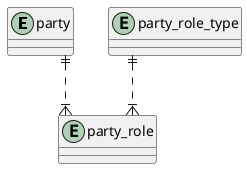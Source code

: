 @startuml
' hide the spot
' hide circle

' avoid problems with angled crows feet
skinparam linetype ortho

' Define only the entities used in this diagram
entity party {}
entity party_role {}
entity party_role_type {}

party ||..|{ party_role
party_role_type ||..|{ party_role

@enduml
